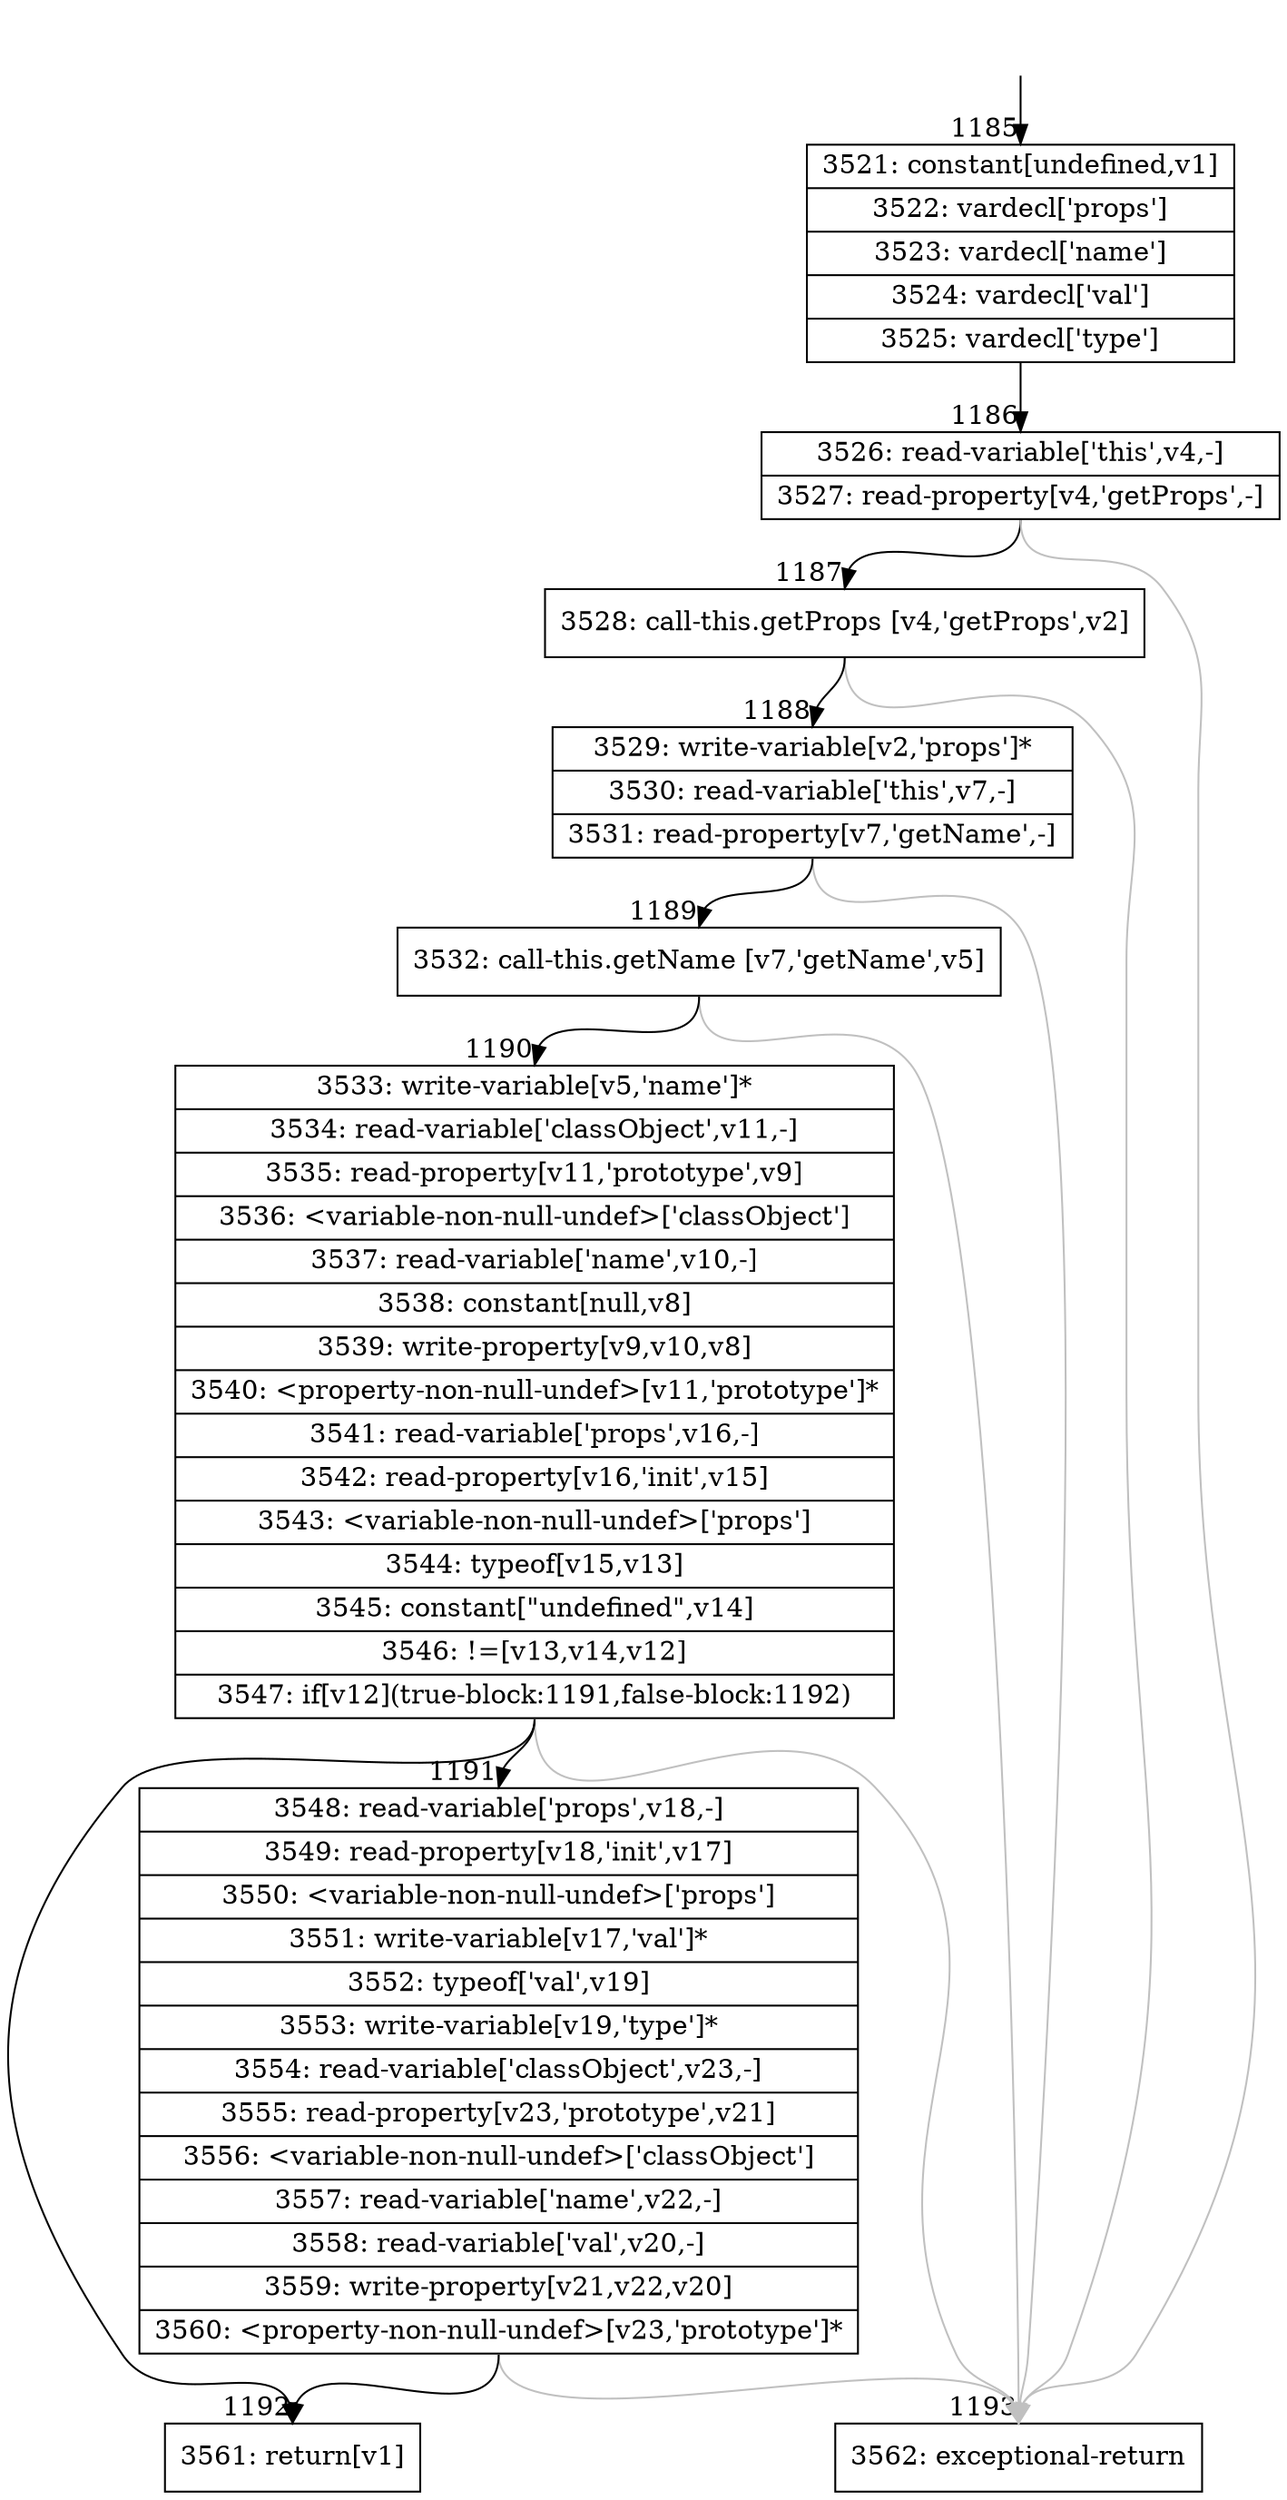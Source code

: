 digraph {
rankdir="TD"
BB_entry141[shape=none,label=""];
BB_entry141 -> BB1185 [tailport=s, headport=n, headlabel="    1185"]
BB1185 [shape=record label="{3521: constant[undefined,v1]|3522: vardecl['props']|3523: vardecl['name']|3524: vardecl['val']|3525: vardecl['type']}" ] 
BB1185 -> BB1186 [tailport=s, headport=n, headlabel="      1186"]
BB1186 [shape=record label="{3526: read-variable['this',v4,-]|3527: read-property[v4,'getProps',-]}" ] 
BB1186 -> BB1187 [tailport=s, headport=n, headlabel="      1187"]
BB1186 -> BB1193 [tailport=s, headport=n, color=gray, headlabel="      1193"]
BB1187 [shape=record label="{3528: call-this.getProps [v4,'getProps',v2]}" ] 
BB1187 -> BB1188 [tailport=s, headport=n, headlabel="      1188"]
BB1187 -> BB1193 [tailport=s, headport=n, color=gray]
BB1188 [shape=record label="{3529: write-variable[v2,'props']*|3530: read-variable['this',v7,-]|3531: read-property[v7,'getName',-]}" ] 
BB1188 -> BB1189 [tailport=s, headport=n, headlabel="      1189"]
BB1188 -> BB1193 [tailport=s, headport=n, color=gray]
BB1189 [shape=record label="{3532: call-this.getName [v7,'getName',v5]}" ] 
BB1189 -> BB1190 [tailport=s, headport=n, headlabel="      1190"]
BB1189 -> BB1193 [tailport=s, headport=n, color=gray]
BB1190 [shape=record label="{3533: write-variable[v5,'name']*|3534: read-variable['classObject',v11,-]|3535: read-property[v11,'prototype',v9]|3536: \<variable-non-null-undef\>['classObject']|3537: read-variable['name',v10,-]|3538: constant[null,v8]|3539: write-property[v9,v10,v8]|3540: \<property-non-null-undef\>[v11,'prototype']*|3541: read-variable['props',v16,-]|3542: read-property[v16,'init',v15]|3543: \<variable-non-null-undef\>['props']|3544: typeof[v15,v13]|3545: constant[\"undefined\",v14]|3546: !=[v13,v14,v12]|3547: if[v12](true-block:1191,false-block:1192)}" ] 
BB1190 -> BB1191 [tailport=s, headport=n, headlabel="      1191"]
BB1190 -> BB1192 [tailport=s, headport=n, headlabel="      1192"]
BB1190 -> BB1193 [tailport=s, headport=n, color=gray]
BB1191 [shape=record label="{3548: read-variable['props',v18,-]|3549: read-property[v18,'init',v17]|3550: \<variable-non-null-undef\>['props']|3551: write-variable[v17,'val']*|3552: typeof['val',v19]|3553: write-variable[v19,'type']*|3554: read-variable['classObject',v23,-]|3555: read-property[v23,'prototype',v21]|3556: \<variable-non-null-undef\>['classObject']|3557: read-variable['name',v22,-]|3558: read-variable['val',v20,-]|3559: write-property[v21,v22,v20]|3560: \<property-non-null-undef\>[v23,'prototype']*}" ] 
BB1191 -> BB1192 [tailport=s, headport=n]
BB1191 -> BB1193 [tailport=s, headport=n, color=gray]
BB1192 [shape=record label="{3561: return[v1]}" ] 
BB1193 [shape=record label="{3562: exceptional-return}" ] 
//#$~ 1350
}
